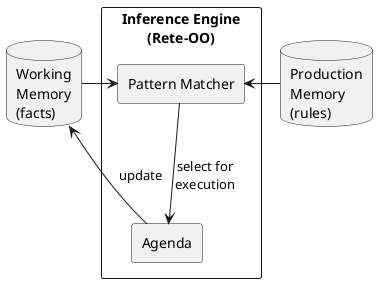 @startuml
skinparam componentStyle rectangle
skinparam packageStyle rectangle


database "Production\nMemory\n(rules)"  as rules 
database "Working\nMemory\n(facts)"  as facts 

package "Inference Engine\n(Rete-OO)" as rete {
  [Pattern Matcher] as matcher
  [Agenda] as agenda
}

rules -right-> matcher
facts -left-> matcher
matcher -down-> agenda :select for\nexecution
agenda -up-> facts :update

@enduml
